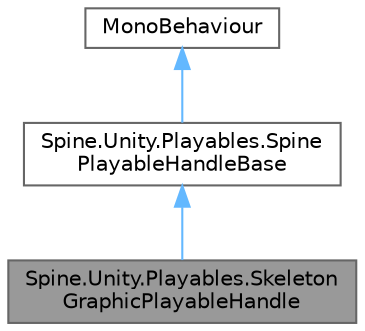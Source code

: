 digraph "Spine.Unity.Playables.SkeletonGraphicPlayableHandle"
{
 // LATEX_PDF_SIZE
  bgcolor="transparent";
  edge [fontname=Helvetica,fontsize=10,labelfontname=Helvetica,labelfontsize=10];
  node [fontname=Helvetica,fontsize=10,shape=box,height=0.2,width=0.4];
  Node1 [id="Node000001",label="Spine.Unity.Playables.Skeleton\lGraphicPlayableHandle",height=0.2,width=0.4,color="gray40", fillcolor="grey60", style="filled", fontcolor="black",tooltip=" "];
  Node2 -> Node1 [id="edge1_Node000001_Node000002",dir="back",color="steelblue1",style="solid",tooltip=" "];
  Node2 [id="Node000002",label="Spine.Unity.Playables.Spine\lPlayableHandleBase",height=0.2,width=0.4,color="gray40", fillcolor="white", style="filled",URL="$class_spine_1_1_unity_1_1_playables_1_1_spine_playable_handle_base.html",tooltip="Base class for Spine Playable Handle components, commonly for integrating with UnityEngine Timeline."];
  Node3 -> Node2 [id="edge2_Node000002_Node000003",dir="back",color="steelblue1",style="solid",tooltip=" "];
  Node3 [id="Node000003",label="MonoBehaviour",height=0.2,width=0.4,color="gray40", fillcolor="white", style="filled",tooltip=" "];
}
